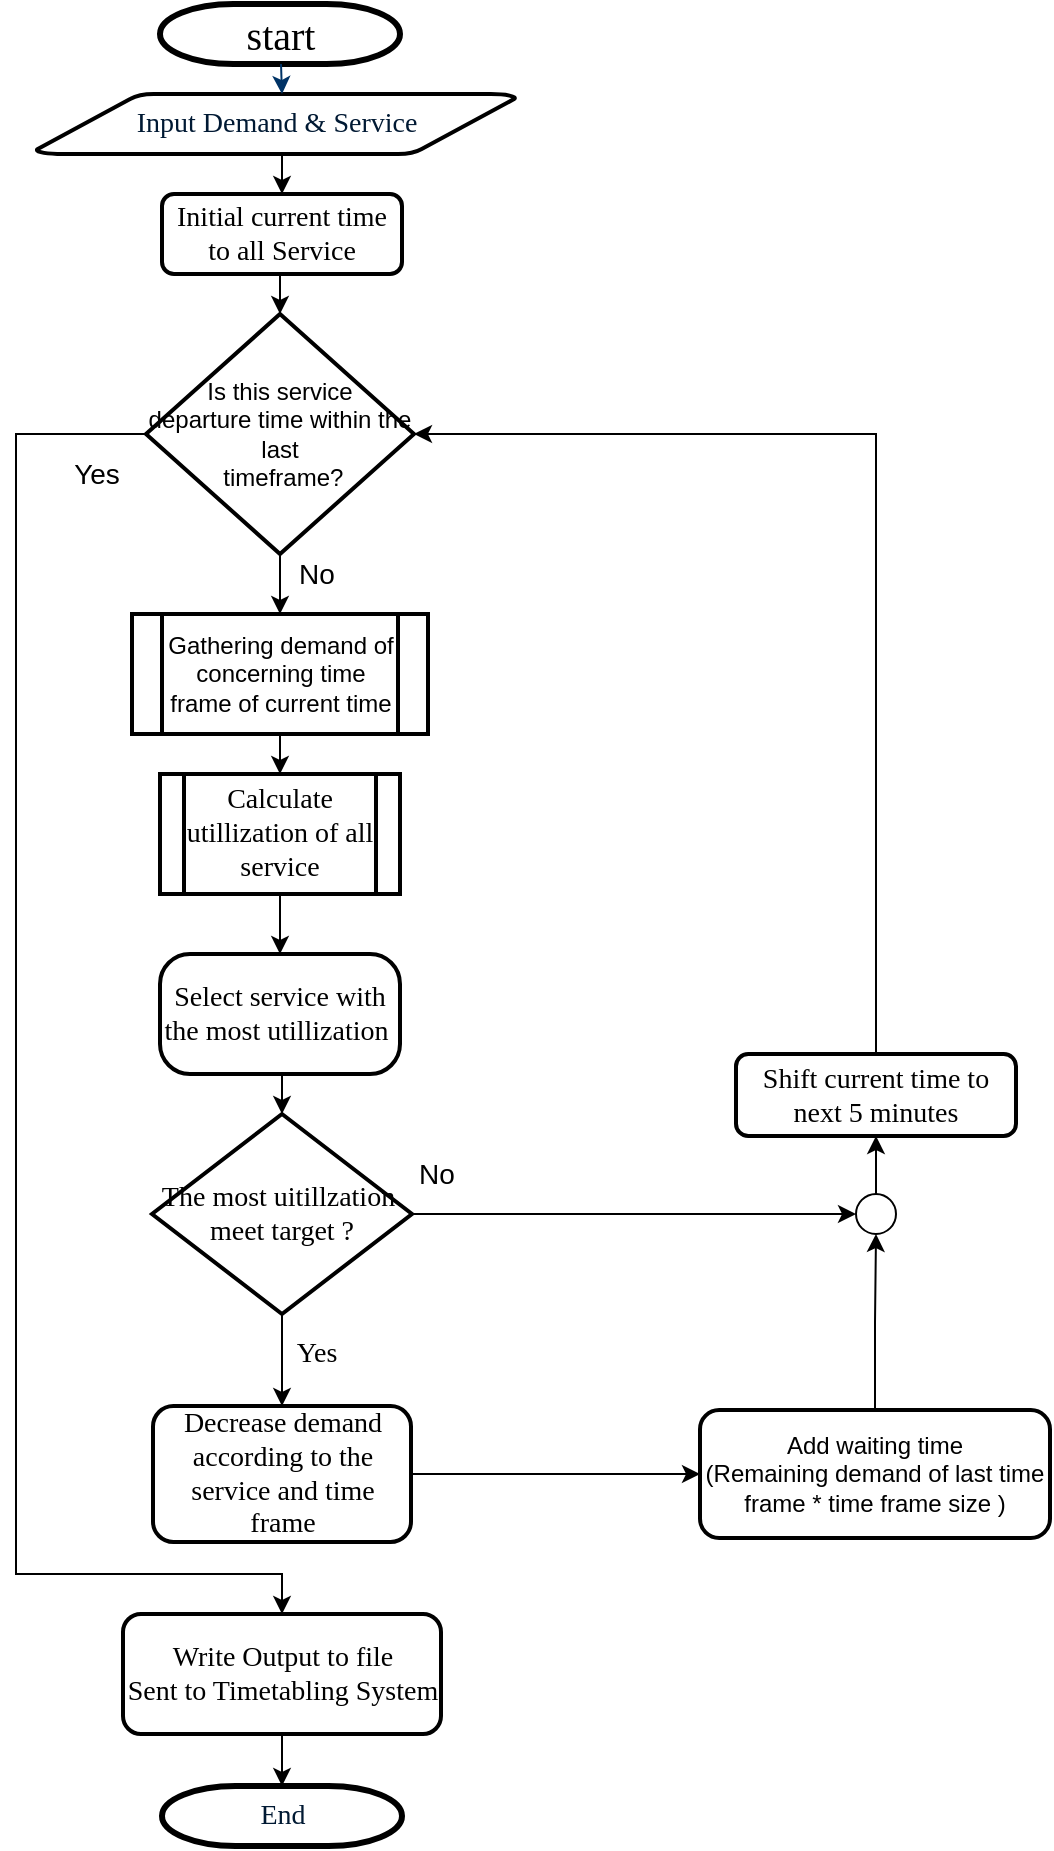 <mxfile version="10.6.5" type="github"><diagram id="IksRYjbdFxxhTBMnKAOK" name="Page-1"><mxGraphModel dx="1394" dy="715" grid="1" gridSize="10" guides="1" tooltips="1" connect="1" arrows="1" fold="1" page="1" pageScale="1" pageWidth="850" pageHeight="1100" math="0" shadow="0"><root><mxCell id="0"/><mxCell id="1" parent="0"/><mxCell id="jh3pecBuK80P3w0I09oi-1" value="start" style="shape=mxgraph.flowchart.terminator;fillColor=none;strokeColor=#000000;strokeWidth=3;gradientDirection=south;fontStyle=0;html=1;fontFamily=Times New Roman;spacing=2;fontSize=20;gradientColor=#FA726D;labelBorderColor=none;labelBackgroundColor=none;" parent="1" vertex="1"><mxGeometry x="272" y="75" width="120" height="30" as="geometry"/></mxCell><mxCell id="jh3pecBuK80P3w0I09oi-2" value="Input Demand &amp;amp; Service&lt;br style=&quot;font-size: 14px;&quot;&gt;" style="shape=mxgraph.flowchart.data;fillColor=none;strokeColor=#000000;strokeWidth=2;gradientColor=#FFB570;gradientDirection=south;fontColor=#001933;fontStyle=0;html=1;fontFamily=Times New Roman;spacing=2;fontSize=14;labelBorderColor=none;labelBackgroundColor=none;" parent="1" vertex="1"><mxGeometry x="210" y="120" width="240" height="30" as="geometry"/></mxCell><mxCell id="jh3pecBuK80P3w0I09oi-3" style="edgeStyle=orthogonalEdgeStyle;rounded=0;html=1;exitX=0.5;exitY=1;exitPerimeter=0;entryX=0.5;entryY=0;jettySize=auto;orthogonalLoop=1;fontFamily=Times New Roman;spacing=2;fontSize=14;labelBorderColor=none;labelBackgroundColor=none;" parent="1" target="jh3pecBuK80P3w0I09oi-8" edge="1"><mxGeometry relative="1" as="geometry"><mxPoint x="332" y="150" as="sourcePoint"/></mxGeometry></mxCell><mxCell id="jh3pecBuK80P3w0I09oi-5" style="fontColor=#001933;fontStyle=1;strokeColor=#003366;strokeWidth=1;html=1;fontFamily=Times New Roman;spacing=2;fontSize=14;labelBorderColor=none;labelBackgroundColor=none;" parent="1" source="jh3pecBuK80P3w0I09oi-1" edge="1"><mxGeometry relative="1" as="geometry"><mxPoint x="333" y="120" as="targetPoint"/></mxGeometry></mxCell><mxCell id="WuXg2kiTyfer259w6d29-26" style="edgeStyle=orthogonalEdgeStyle;rounded=0;orthogonalLoop=1;jettySize=auto;html=1;exitX=0.5;exitY=1;exitDx=0;exitDy=0;entryX=0.5;entryY=0;entryDx=0;entryDy=0;labelBackgroundColor=none;" parent="1" source="jh3pecBuK80P3w0I09oi-8" target="WuXg2kiTyfer259w6d29-23" edge="1"><mxGeometry relative="1" as="geometry"/></mxCell><mxCell id="jh3pecBuK80P3w0I09oi-8" value="Initial current time to all Service" style="rounded=1;whiteSpace=wrap;html=1;fontFamily=Times New Roman;spacing=2;fontSize=14;fillColor=none;gradientColor=#FFB570;labelBorderColor=none;strokeColor=#000000;strokeWidth=2;labelBackgroundColor=none;" parent="1" vertex="1"><mxGeometry x="273" y="170" width="120" height="40" as="geometry"/></mxCell><mxCell id="WuXg2kiTyfer259w6d29-31" style="edgeStyle=orthogonalEdgeStyle;rounded=0;orthogonalLoop=1;jettySize=auto;html=1;exitX=0.5;exitY=1;exitDx=0;exitDy=0;entryX=0.5;entryY=0;entryDx=0;entryDy=0;entryPerimeter=0;labelBackgroundColor=none;" parent="1" source="jh3pecBuK80P3w0I09oi-24" target="jh3pecBuK80P3w0I09oi-25" edge="1"><mxGeometry relative="1" as="geometry"/></mxCell><mxCell id="jh3pecBuK80P3w0I09oi-24" value="Write Output to file&lt;br style=&quot;font-size: 14px;&quot;&gt;Sent to Timetabling System&lt;br style=&quot;font-size: 14px;&quot;&gt;" style="rounded=1;whiteSpace=wrap;html=1;fontFamily=Times New Roman;spacing=2;fontSize=14;fillColor=none;gradientColor=#FFB570;labelBorderColor=none;strokeColor=#000000;strokeWidth=2;labelBackgroundColor=none;" parent="1" vertex="1"><mxGeometry x="253.5" y="880" width="159" height="60" as="geometry"/></mxCell><mxCell id="jh3pecBuK80P3w0I09oi-25" value="End" style="shape=mxgraph.flowchart.terminator;fillColor=none;strokeColor=#000000;strokeWidth=3;gradientColor=#FA726D;gradientDirection=south;fontColor=#001933;fontStyle=0;html=1;fontFamily=Times New Roman;spacing=2;fontSize=14;labelBorderColor=none;labelBackgroundColor=none;" parent="1" vertex="1"><mxGeometry x="273" y="966" width="120" height="30" as="geometry"/></mxCell><mxCell id="WuXg2kiTyfer259w6d29-42" style="edgeStyle=orthogonalEdgeStyle;rounded=0;orthogonalLoop=1;jettySize=auto;html=1;exitX=1;exitY=0.5;exitDx=0;exitDy=0;entryX=0;entryY=0.5;entryDx=0;entryDy=0;labelBackgroundColor=none;" parent="1" source="jh3pecBuK80P3w0I09oi-26" target="WuXg2kiTyfer259w6d29-15" edge="1"><mxGeometry relative="1" as="geometry"/></mxCell><mxCell id="jh3pecBuK80P3w0I09oi-26" value="Decrease demand according to the service and time frame" style="rounded=1;whiteSpace=wrap;html=1;fontFamily=Times New Roman;spacing=2;fontSize=14;fillColor=none;gradientColor=#FFB570;labelBorderColor=none;strokeColor=#000000;strokeWidth=2;labelBackgroundColor=none;" parent="1" vertex="1"><mxGeometry x="268.5" y="776" width="129" height="68" as="geometry"/></mxCell><mxCell id="jh3pecBuK80P3w0I09oi-43" style="edgeStyle=orthogonalEdgeStyle;rounded=0;html=1;exitX=0.5;exitY=1;entryX=0.5;entryY=0;jettySize=auto;orthogonalLoop=1;fontFamily=Times New Roman;spacing=2;fontSize=14;entryDx=0;entryDy=0;labelBorderColor=none;labelBackgroundColor=none;" parent="1" source="jh3pecBuK80P3w0I09oi-39" target="jh3pecBuK80P3w0I09oi-85" edge="1"><mxGeometry relative="1" as="geometry"><mxPoint x="202.724" y="780.207" as="targetPoint"/></mxGeometry></mxCell><mxCell id="jh3pecBuK80P3w0I09oi-39" value="&lt;span style=&quot;font-size: 14px&quot;&gt;Calculate utillization of all service&lt;/span&gt;" style="shape=process;whiteSpace=wrap;html=1;backgroundOutline=1;fontFamily=Times New Roman;spacing=2;fontSize=14;fillColor=none;gradientColor=#FFB570;labelBorderColor=none;strokeColor=#000000;strokeWidth=2;labelBackgroundColor=none;" parent="1" vertex="1"><mxGeometry x="272" y="460" width="120" height="60" as="geometry"/></mxCell><mxCell id="jh3pecBuK80P3w0I09oi-63" style="edgeStyle=orthogonalEdgeStyle;rounded=0;html=1;exitX=0.5;exitY=1;entryX=0.5;entryY=0;jettySize=auto;orthogonalLoop=1;fontFamily=Times New Roman;spacing=2;fontSize=14;labelBorderColor=none;labelBackgroundColor=none;" parent="1" source="jh3pecBuK80P3w0I09oi-60" target="jh3pecBuK80P3w0I09oi-26" edge="1"><mxGeometry relative="1" as="geometry"/></mxCell><mxCell id="jh3pecBuK80P3w0I09oi-64" value="Yes" style="text;html=1;resizable=0;points=[];align=center;verticalAlign=middle;labelBackgroundColor=none;fontFamily=Times New Roman;spacing=2;fontSize=14;labelBorderColor=none;" parent="jh3pecBuK80P3w0I09oi-63" vertex="1" connectable="0"><mxGeometry x="-0.651" y="3" relative="1" as="geometry"><mxPoint x="14" y="12" as="offset"/></mxGeometry></mxCell><mxCell id="WuXg2kiTyfer259w6d29-39" value="No" style="edgeStyle=orthogonalEdgeStyle;rounded=0;orthogonalLoop=1;jettySize=auto;html=1;exitX=1;exitY=0.5;exitDx=0;exitDy=0;entryX=0;entryY=0.5;entryDx=0;entryDy=0;labelBackgroundColor=none;fontSize=14;" parent="1" source="jh3pecBuK80P3w0I09oi-60" target="WuXg2kiTyfer259w6d29-38" edge="1"><mxGeometry x="-0.261" y="73" relative="1" as="geometry"><Array as="points"><mxPoint x="480" y="680"/><mxPoint x="480" y="680"/></Array><mxPoint x="-70" y="53" as="offset"/></mxGeometry></mxCell><mxCell id="jh3pecBuK80P3w0I09oi-60" value="The most uitillzation&amp;nbsp; meet target ?" style="rhombus;whiteSpace=wrap;html=1;fontFamily=Times New Roman;spacing=2;fontSize=14;fillColor=#FFFFFF;gradientColor=none;labelBorderColor=none;strokeColor=#000000;strokeWidth=2;labelBackgroundColor=none;" parent="1" vertex="1"><mxGeometry x="268" y="630" width="130" height="100" as="geometry"/></mxCell><mxCell id="WuXg2kiTyfer259w6d29-33" style="edgeStyle=orthogonalEdgeStyle;rounded=0;orthogonalLoop=1;jettySize=auto;html=1;exitX=0.5;exitY=0;exitDx=0;exitDy=0;entryX=1;entryY=0.5;entryDx=0;entryDy=0;labelBackgroundColor=none;" parent="1" source="jh3pecBuK80P3w0I09oi-79" target="WuXg2kiTyfer259w6d29-23" edge="1"><mxGeometry relative="1" as="geometry"/></mxCell><mxCell id="jh3pecBuK80P3w0I09oi-79" value="Shift current time to next 5 minutes" style="rounded=1;whiteSpace=wrap;html=1;fontFamily=Times New Roman;spacing=2;fontSize=14;fillColor=none;gradientColor=#FFB570;labelBorderColor=none;strokeColor=#000000;strokeWidth=2;labelBackgroundColor=none;" parent="1" vertex="1"><mxGeometry x="560" y="600" width="140" height="41" as="geometry"/></mxCell><mxCell id="7aQVyZFDAGQBYN12E_En-2" style="edgeStyle=orthogonalEdgeStyle;rounded=0;orthogonalLoop=1;jettySize=auto;html=1;exitX=0.5;exitY=1;exitDx=0;exitDy=0;entryX=0.5;entryY=0;entryDx=0;entryDy=0;fontFamily=Times New Roman;spacing=2;fontSize=14;labelBorderColor=none;labelBackgroundColor=none;" parent="1" source="jh3pecBuK80P3w0I09oi-85" target="jh3pecBuK80P3w0I09oi-60" edge="1"><mxGeometry relative="1" as="geometry"/></mxCell><mxCell id="jh3pecBuK80P3w0I09oi-85" value="&lt;span style=&quot;font-size: 14px&quot;&gt;Select service with the most utillization&amp;nbsp;&lt;/span&gt;" style="rounded=1;whiteSpace=wrap;html=1;arcSize=25;fontFamily=Times New Roman;spacing=2;fontSize=14;fillColor=none;gradientColor=#FFB570;labelBorderColor=none;strokeColor=#000000;strokeWidth=2;labelBackgroundColor=none;" parent="1" vertex="1"><mxGeometry x="272" y="550" width="120" height="60" as="geometry"/></mxCell><mxCell id="WuXg2kiTyfer259w6d29-24" style="edgeStyle=orthogonalEdgeStyle;rounded=0;orthogonalLoop=1;jettySize=auto;html=1;exitX=0.5;exitY=1;exitDx=0;exitDy=0;entryX=0.5;entryY=0;entryDx=0;entryDy=0;labelBackgroundColor=none;" parent="1" source="WuXg2kiTyfer259w6d29-2" target="jh3pecBuK80P3w0I09oi-39" edge="1"><mxGeometry relative="1" as="geometry"/></mxCell><mxCell id="WuXg2kiTyfer259w6d29-2" value="Gathering demand of concerning time frame of current time&lt;br&gt;" style="shape=process;whiteSpace=wrap;html=1;backgroundOutline=1;fillColor=none;strokeColor=#000000;gradientColor=#FFB570;labelBackgroundColor=none;strokeWidth=2;" parent="1" vertex="1"><mxGeometry x="258" y="380" width="148" height="60" as="geometry"/></mxCell><mxCell id="WuXg2kiTyfer259w6d29-43" style="edgeStyle=orthogonalEdgeStyle;rounded=0;orthogonalLoop=1;jettySize=auto;html=1;exitX=0.5;exitY=0;exitDx=0;exitDy=0;entryX=0.5;entryY=1;entryDx=0;entryDy=0;labelBackgroundColor=none;" parent="1" source="WuXg2kiTyfer259w6d29-15" target="WuXg2kiTyfer259w6d29-38" edge="1"><mxGeometry relative="1" as="geometry"/></mxCell><mxCell id="WuXg2kiTyfer259w6d29-15" value="Add waiting time&lt;br&gt;(Remaining demand of last time frame * time frame size )&lt;br&gt;" style="rounded=1;whiteSpace=wrap;html=1;gradientColor=#FFF2CC;fillColor=none;gradientDirection=north;labelBackgroundColor=none;strokeWidth=2;" parent="1" vertex="1"><mxGeometry x="542" y="778" width="175" height="64" as="geometry"/></mxCell><mxCell id="WuXg2kiTyfer259w6d29-35" value="Yes" style="edgeStyle=orthogonalEdgeStyle;rounded=0;orthogonalLoop=1;jettySize=auto;html=1;exitX=0;exitY=0.5;exitDx=0;exitDy=0;entryX=0.5;entryY=0;entryDx=0;entryDy=0;labelBackgroundColor=none;fontSize=14;" parent="1" source="WuXg2kiTyfer259w6d29-23" target="jh3pecBuK80P3w0I09oi-24" edge="1"><mxGeometry x="-0.936" y="20" relative="1" as="geometry"><Array as="points"><mxPoint x="200" y="290"/><mxPoint x="200" y="860"/><mxPoint x="333" y="860"/></Array><mxPoint as="offset"/></mxGeometry></mxCell><mxCell id="xQHmkj6Ae9LlChv_rjGD-3" value="No&lt;br style=&quot;font-size: 14px;&quot;&gt;" style="edgeStyle=orthogonalEdgeStyle;rounded=0;orthogonalLoop=1;jettySize=auto;html=1;exitX=0.5;exitY=1;exitDx=0;exitDy=0;entryX=0.5;entryY=0;entryDx=0;entryDy=0;labelBackgroundColor=none;fontSize=14;" parent="1" source="WuXg2kiTyfer259w6d29-23" target="WuXg2kiTyfer259w6d29-2" edge="1"><mxGeometry x="-0.333" y="18" relative="1" as="geometry"><mxPoint as="offset"/></mxGeometry></mxCell><mxCell id="WuXg2kiTyfer259w6d29-23" value="&lt;span&gt;Is this service &lt;br&gt;departure time within the last&lt;br&gt;&amp;nbsp;timeframe?&lt;/span&gt;" style="rhombus;whiteSpace=wrap;html=1;fillColor=none;strokeColor=#000000;gradientColor=none;labelBackgroundColor=none;strokeWidth=2;" parent="1" vertex="1"><mxGeometry x="265" y="230" width="134" height="120" as="geometry"/></mxCell><mxCell id="WuXg2kiTyfer259w6d29-41" style="edgeStyle=orthogonalEdgeStyle;rounded=0;orthogonalLoop=1;jettySize=auto;html=1;exitX=0.5;exitY=0;exitDx=0;exitDy=0;entryX=0.5;entryY=1;entryDx=0;entryDy=0;labelBackgroundColor=none;" parent="1" source="WuXg2kiTyfer259w6d29-38" target="jh3pecBuK80P3w0I09oi-79" edge="1"><mxGeometry relative="1" as="geometry"/></mxCell><mxCell id="WuXg2kiTyfer259w6d29-38" value="" style="ellipse;whiteSpace=wrap;html=1;aspect=fixed;labelBackgroundColor=none;" parent="1" vertex="1"><mxGeometry x="620" y="670" width="20" height="20" as="geometry"/></mxCell></root></mxGraphModel></diagram></mxfile>